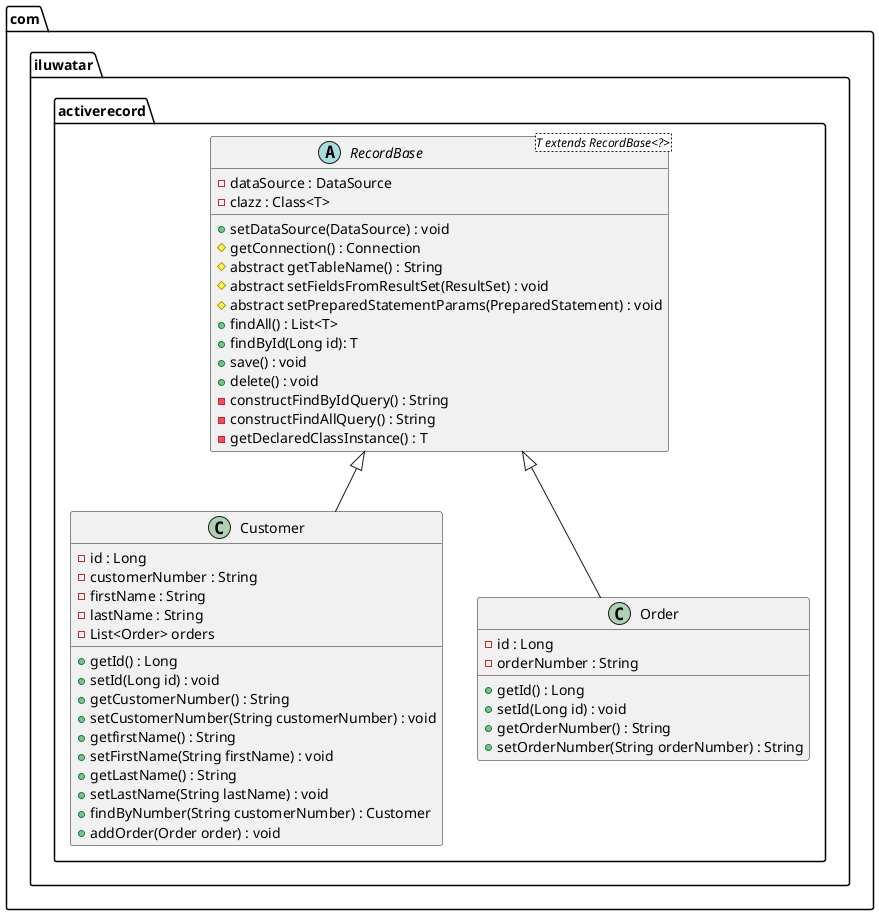 @startuml
package com.iluwatar.activerecord {
  abstract class RecordBase<T extends RecordBase<?>> {
    - dataSource : DataSource
    - clazz : Class<T>
    + setDataSource(DataSource) : void
    # getConnection() : Connection
    # abstract getTableName() : String
    # abstract setFieldsFromResultSet(ResultSet) : void
    # abstract setPreparedStatementParams(PreparedStatement) : void
    + findAll() : List<T>
    + findById(Long id): T
    + save() : void
    + delete() : void
    - constructFindByIdQuery() : String
    - constructFindAllQuery() : String
    - getDeclaredClassInstance() : T
  }

  class Customer extends RecordBase {
    - id : Long
    - customerNumber : String
    - firstName : String
    - lastName : String
    - List<Order> orders
    + getId() : Long
    + setId(Long id) : void
    + getCustomerNumber() : String
    + setCustomerNumber(String customerNumber) : void
    + getfirstName() : String
    + setFirstName(String firstName) : void
    + getLastName() : String
    + setLastName(String lastName) : void
    + findByNumber(String customerNumber) : Customer
    + addOrder(Order order) : void
  }

  class Order extends RecordBase {
    - id : Long
    - orderNumber : String
    + getId() : Long
    + setId(Long id) : void
    + getOrderNumber() : String
    + setOrderNumber(String orderNumber) : String
  }
}
@enduml